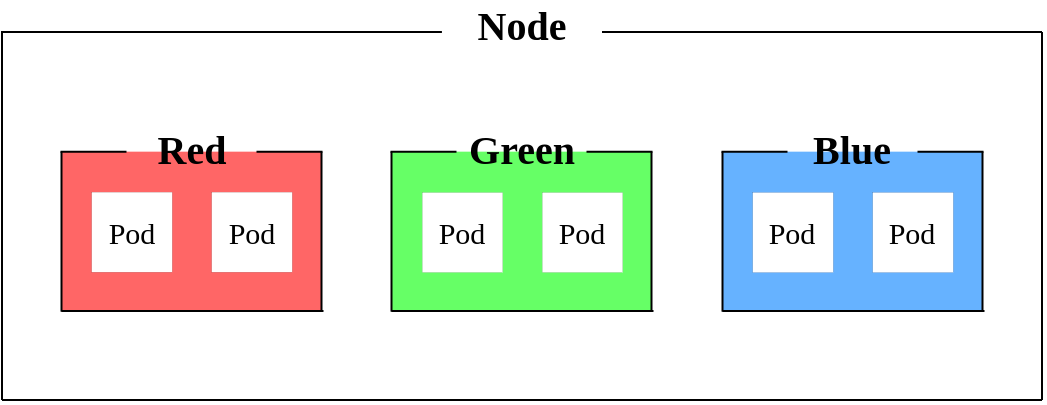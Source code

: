 <mxfile version="18.0.2" type="github" pages="2">
  <diagram id="v8R6VN3daj33qXkN_VN0" name="Namespace">
    <mxGraphModel dx="1422" dy="762" grid="1" gridSize="4" guides="1" tooltips="1" connect="1" arrows="1" fold="1" page="1" pageScale="1" pageWidth="827" pageHeight="1169" math="0" shadow="0">
      <root>
        <mxCell id="0" />
        <mxCell id="1" parent="0" />
        <mxCell id="B3y75TT9v0BTKmDL6PNu-1" value="&lt;b&gt;Node&lt;/b&gt;" style="rounded=0;whiteSpace=wrap;html=1;fillColor=#FFFFFF;strokeColor=none;fontSize=20;fontFamily=맑은 고딕;labelPosition=center;verticalLabelPosition=top;align=center;verticalAlign=bottom;spacingBottom=-11;" parent="1" vertex="1">
          <mxGeometry x="80" y="120" width="520" height="184" as="geometry" />
        </mxCell>
        <mxCell id="B3y75TT9v0BTKmDL6PNu-2" value="&lt;b&gt;Red&lt;/b&gt;" style="rounded=0;whiteSpace=wrap;html=1;fontSize=20;fillColor=#FF6666;strokeColor=none;labelPosition=center;verticalLabelPosition=top;align=center;verticalAlign=bottom;spacingBottom=-13;fontFamily=맑은 고딕;" parent="1" vertex="1">
          <mxGeometry x="109.75" y="179.83" width="130" height="80" as="geometry" />
        </mxCell>
        <mxCell id="B3y75TT9v0BTKmDL6PNu-3" value="" style="endArrow=none;html=1;rounded=0;fontFamily=맑은 고딕;fontSize=15;fontColor=#000000;strokeColor=#000000;strokeWidth=1;entryX=1;entryY=0;entryDx=0;entryDy=0;exitX=1;exitY=1;exitDx=0;exitDy=0;" parent="1" source="B3y75TT9v0BTKmDL6PNu-2" target="B3y75TT9v0BTKmDL6PNu-2" edge="1">
          <mxGeometry width="50" height="50" relative="1" as="geometry">
            <mxPoint x="199.25" y="379.83" as="sourcePoint" />
            <mxPoint x="199.25" y="339.83" as="targetPoint" />
          </mxGeometry>
        </mxCell>
        <mxCell id="B3y75TT9v0BTKmDL6PNu-4" value="" style="endArrow=none;html=1;rounded=0;fontFamily=맑은 고딕;fontSize=15;fontColor=#000000;strokeColor=#000000;strokeWidth=1;exitX=1;exitY=1;exitDx=0;exitDy=0;entryX=0;entryY=1;entryDx=0;entryDy=0;" parent="1" edge="1">
          <mxGeometry width="50" height="50" relative="1" as="geometry">
            <mxPoint x="240.75" y="259.49" as="sourcePoint" />
            <mxPoint x="109.75" y="259.49" as="targetPoint" />
          </mxGeometry>
        </mxCell>
        <mxCell id="B3y75TT9v0BTKmDL6PNu-5" value="" style="endArrow=none;html=1;rounded=0;fontFamily=맑은 고딕;fontSize=15;fontColor=#000000;strokeColor=#000000;strokeWidth=1;exitX=0;exitY=0;exitDx=0;exitDy=0;entryX=0;entryY=1;entryDx=0;entryDy=0;" parent="1" source="B3y75TT9v0BTKmDL6PNu-2" target="B3y75TT9v0BTKmDL6PNu-2" edge="1">
          <mxGeometry width="50" height="50" relative="1" as="geometry">
            <mxPoint x="109.25" y="339.83" as="sourcePoint" />
            <mxPoint x="109.25" y="379.83" as="targetPoint" />
          </mxGeometry>
        </mxCell>
        <mxCell id="B3y75TT9v0BTKmDL6PNu-6" value="" style="endArrow=none;html=1;rounded=0;fontFamily=맑은 고딕;fontSize=15;fontColor=#000000;strokeColor=#000000;strokeWidth=1;startSize=6;exitX=0;exitY=0;exitDx=0;exitDy=0;entryX=0.25;entryY=0;entryDx=0;entryDy=0;" parent="1" target="B3y75TT9v0BTKmDL6PNu-2" edge="1">
          <mxGeometry width="50" height="50" relative="1" as="geometry">
            <mxPoint x="109.25" y="179.83" as="sourcePoint" />
            <mxPoint x="153.75" y="179.83" as="targetPoint" />
          </mxGeometry>
        </mxCell>
        <mxCell id="B3y75TT9v0BTKmDL6PNu-7" value="" style="endArrow=none;html=1;rounded=0;fontFamily=맑은 고딕;fontSize=15;fontColor=#000000;strokeColor=#000000;strokeWidth=1;startSize=6;entryX=0.75;entryY=0;entryDx=0;entryDy=0;" parent="1" target="B3y75TT9v0BTKmDL6PNu-2" edge="1">
          <mxGeometry width="50" height="50" relative="1" as="geometry">
            <mxPoint x="240.25" y="179.83" as="sourcePoint" />
            <mxPoint x="197.75" y="179.83" as="targetPoint" />
          </mxGeometry>
        </mxCell>
        <mxCell id="B3y75TT9v0BTKmDL6PNu-15" value="&lt;b&gt;Blue&lt;/b&gt;" style="rounded=0;whiteSpace=wrap;html=1;fontSize=20;fillColor=#66B2FF;strokeColor=none;labelPosition=center;verticalLabelPosition=top;align=center;verticalAlign=bottom;spacingBottom=-13;fontFamily=맑은 고딕;" parent="1" vertex="1">
          <mxGeometry x="440.25" y="179.83" width="130" height="80" as="geometry" />
        </mxCell>
        <mxCell id="B3y75TT9v0BTKmDL6PNu-23" value="" style="endArrow=none;html=1;rounded=0;fontFamily=맑은 고딕;fontSize=15;fontColor=#000000;strokeColor=#000000;strokeWidth=1;entryX=1;entryY=0;entryDx=0;entryDy=0;exitX=1;exitY=1;exitDx=0;exitDy=0;" parent="1" source="B3y75TT9v0BTKmDL6PNu-15" target="B3y75TT9v0BTKmDL6PNu-15" edge="1">
          <mxGeometry width="50" height="50" relative="1" as="geometry">
            <mxPoint x="529.75" y="379.83" as="sourcePoint" />
            <mxPoint x="529.75" y="339.83" as="targetPoint" />
          </mxGeometry>
        </mxCell>
        <mxCell id="B3y75TT9v0BTKmDL6PNu-24" value="" style="endArrow=none;html=1;rounded=0;fontFamily=맑은 고딕;fontSize=15;fontColor=#000000;strokeColor=#000000;strokeWidth=1;exitX=1;exitY=1;exitDx=0;exitDy=0;entryX=0;entryY=1;entryDx=0;entryDy=0;" parent="1" edge="1">
          <mxGeometry width="50" height="50" relative="1" as="geometry">
            <mxPoint x="571.25" y="259.49" as="sourcePoint" />
            <mxPoint x="440.25" y="259.49" as="targetPoint" />
          </mxGeometry>
        </mxCell>
        <mxCell id="B3y75TT9v0BTKmDL6PNu-25" value="" style="endArrow=none;html=1;rounded=0;fontFamily=맑은 고딕;fontSize=15;fontColor=#000000;strokeColor=#000000;strokeWidth=1;exitX=0;exitY=0;exitDx=0;exitDy=0;entryX=0;entryY=1;entryDx=0;entryDy=0;" parent="1" source="B3y75TT9v0BTKmDL6PNu-15" target="B3y75TT9v0BTKmDL6PNu-15" edge="1">
          <mxGeometry width="50" height="50" relative="1" as="geometry">
            <mxPoint x="439.75" y="339.83" as="sourcePoint" />
            <mxPoint x="439.75" y="379.83" as="targetPoint" />
          </mxGeometry>
        </mxCell>
        <mxCell id="B3y75TT9v0BTKmDL6PNu-26" value="" style="endArrow=none;html=1;rounded=0;fontFamily=맑은 고딕;fontSize=15;fontColor=#000000;strokeColor=#000000;strokeWidth=1;startSize=6;exitX=0;exitY=0;exitDx=0;exitDy=0;entryX=0.25;entryY=0;entryDx=0;entryDy=0;" parent="1" target="B3y75TT9v0BTKmDL6PNu-15" edge="1">
          <mxGeometry width="50" height="50" relative="1" as="geometry">
            <mxPoint x="439.75" y="179.83" as="sourcePoint" />
            <mxPoint x="466.09" y="180.0" as="targetPoint" />
            <Array as="points">
              <mxPoint x="454.75" y="179.83" />
            </Array>
          </mxGeometry>
        </mxCell>
        <mxCell id="B3y75TT9v0BTKmDL6PNu-27" value="" style="endArrow=none;html=1;rounded=0;fontFamily=맑은 고딕;fontSize=15;fontColor=#000000;strokeColor=#000000;strokeWidth=1;startSize=6;entryX=0.75;entryY=0;entryDx=0;entryDy=0;" parent="1" target="B3y75TT9v0BTKmDL6PNu-15" edge="1">
          <mxGeometry width="50" height="50" relative="1" as="geometry">
            <mxPoint x="570.75" y="179.83" as="sourcePoint" />
            <mxPoint x="556.09" y="180.0" as="targetPoint" />
          </mxGeometry>
        </mxCell>
        <mxCell id="B3y75TT9v0BTKmDL6PNu-35" value="" style="endArrow=none;html=1;rounded=0;fontFamily=맑은 고딕;fontSize=20;fontColor=#000000;startSize=6;strokeColor=#000000;strokeWidth=1;entryX=0;entryY=0;entryDx=0;entryDy=0;exitX=0;exitY=1;exitDx=0;exitDy=0;" parent="1" source="B3y75TT9v0BTKmDL6PNu-1" target="B3y75TT9v0BTKmDL6PNu-1" edge="1">
          <mxGeometry width="50" height="50" relative="1" as="geometry">
            <mxPoint x="200" y="280" as="sourcePoint" />
            <mxPoint x="250" y="230" as="targetPoint" />
          </mxGeometry>
        </mxCell>
        <mxCell id="B3y75TT9v0BTKmDL6PNu-36" value="" style="endArrow=none;html=1;rounded=0;fontFamily=맑은 고딕;fontSize=20;fontColor=#000000;startSize=6;strokeColor=#000000;strokeWidth=1;entryX=1;entryY=0;entryDx=0;entryDy=0;exitX=1;exitY=1;exitDx=0;exitDy=0;" parent="1" source="B3y75TT9v0BTKmDL6PNu-1" target="B3y75TT9v0BTKmDL6PNu-1" edge="1">
          <mxGeometry width="50" height="50" relative="1" as="geometry">
            <mxPoint x="200" y="280" as="sourcePoint" />
            <mxPoint x="250" y="230" as="targetPoint" />
            <Array as="points" />
          </mxGeometry>
        </mxCell>
        <mxCell id="B3y75TT9v0BTKmDL6PNu-37" value="" style="endArrow=none;html=1;rounded=0;fontFamily=맑은 고딕;fontSize=20;fontColor=#000000;startSize=6;strokeColor=#000000;strokeWidth=1;entryX=1;entryY=1;entryDx=0;entryDy=0;" parent="1" target="B3y75TT9v0BTKmDL6PNu-1" edge="1">
          <mxGeometry width="50" height="50" relative="1" as="geometry">
            <mxPoint x="80" y="304" as="sourcePoint" />
            <mxPoint x="480.5" y="440" as="targetPoint" />
          </mxGeometry>
        </mxCell>
        <mxCell id="B3y75TT9v0BTKmDL6PNu-38" value="" style="endArrow=none;html=1;rounded=0;fontFamily=맑은 고딕;fontSize=20;fontColor=#000000;startSize=6;strokeColor=#000000;strokeWidth=1;entryX=1;entryY=0;entryDx=0;entryDy=0;exitX=0.75;exitY=0;exitDx=0;exitDy=0;" parent="1" source="B3y75TT9v0BTKmDL6PNu-1" target="B3y75TT9v0BTKmDL6PNu-1" edge="1">
          <mxGeometry width="50" height="50" relative="1" as="geometry">
            <mxPoint x="480" y="100" as="sourcePoint" />
            <mxPoint x="480.5" y="120" as="targetPoint" />
          </mxGeometry>
        </mxCell>
        <mxCell id="B3y75TT9v0BTKmDL6PNu-39" value="" style="endArrow=none;html=1;rounded=0;fontFamily=맑은 고딕;fontSize=20;fontColor=#000000;startSize=6;strokeColor=#000000;strokeWidth=1;entryX=0;entryY=0;entryDx=0;entryDy=0;exitX=0.423;exitY=0;exitDx=0;exitDy=0;exitPerimeter=0;" parent="1" source="B3y75TT9v0BTKmDL6PNu-1" edge="1">
          <mxGeometry width="50" height="50" relative="1" as="geometry">
            <mxPoint x="190" y="120" as="sourcePoint" />
            <mxPoint x="79.5" y="120" as="targetPoint" />
          </mxGeometry>
        </mxCell>
        <mxCell id="B3y75TT9v0BTKmDL6PNu-42" value="" style="endArrow=none;html=1;rounded=0;fontFamily=맑은 고딕;fontSize=20;fontColor=#000000;startSize=6;strokeColor=#000000;strokeWidth=1;entryX=1;entryY=0;entryDx=0;entryDy=0;" parent="1" target="B3y75TT9v0BTKmDL6PNu-1" edge="1">
          <mxGeometry width="50" height="50" relative="1" as="geometry">
            <mxPoint x="380" y="120" as="sourcePoint" />
            <mxPoint x="480.5" y="120" as="targetPoint" />
          </mxGeometry>
        </mxCell>
        <mxCell id="B3y75TT9v0BTKmDL6PNu-43" value="&lt;b&gt;Green&lt;/b&gt;" style="rounded=0;whiteSpace=wrap;html=1;fontSize=20;fillColor=#66FF66;strokeColor=none;labelPosition=center;verticalLabelPosition=top;align=center;verticalAlign=bottom;spacingBottom=-13;fontFamily=맑은 고딕;" parent="1" vertex="1">
          <mxGeometry x="274.75" y="179.83" width="130" height="80" as="geometry" />
        </mxCell>
        <mxCell id="B3y75TT9v0BTKmDL6PNu-44" value="" style="endArrow=none;html=1;rounded=0;fontFamily=맑은 고딕;fontSize=15;fontColor=#000000;strokeColor=#000000;strokeWidth=1;entryX=1;entryY=0;entryDx=0;entryDy=0;exitX=1;exitY=1;exitDx=0;exitDy=0;" parent="1" source="B3y75TT9v0BTKmDL6PNu-43" target="B3y75TT9v0BTKmDL6PNu-43" edge="1">
          <mxGeometry width="50" height="50" relative="1" as="geometry">
            <mxPoint x="364.25" y="379.83" as="sourcePoint" />
            <mxPoint x="364.25" y="339.83" as="targetPoint" />
          </mxGeometry>
        </mxCell>
        <mxCell id="B3y75TT9v0BTKmDL6PNu-45" value="" style="endArrow=none;html=1;rounded=0;fontFamily=맑은 고딕;fontSize=15;fontColor=#000000;strokeColor=#000000;strokeWidth=1;exitX=1;exitY=1;exitDx=0;exitDy=0;entryX=0;entryY=1;entryDx=0;entryDy=0;" parent="1" edge="1">
          <mxGeometry width="50" height="50" relative="1" as="geometry">
            <mxPoint x="405.75" y="259.49" as="sourcePoint" />
            <mxPoint x="274.75" y="259.49" as="targetPoint" />
          </mxGeometry>
        </mxCell>
        <mxCell id="B3y75TT9v0BTKmDL6PNu-46" value="" style="endArrow=none;html=1;rounded=0;fontFamily=맑은 고딕;fontSize=15;fontColor=#000000;strokeColor=#000000;strokeWidth=1;exitX=0;exitY=0;exitDx=0;exitDy=0;entryX=0;entryY=1;entryDx=0;entryDy=0;" parent="1" source="B3y75TT9v0BTKmDL6PNu-43" target="B3y75TT9v0BTKmDL6PNu-43" edge="1">
          <mxGeometry width="50" height="50" relative="1" as="geometry">
            <mxPoint x="274.25" y="339.83" as="sourcePoint" />
            <mxPoint x="274.25" y="379.83" as="targetPoint" />
          </mxGeometry>
        </mxCell>
        <mxCell id="B3y75TT9v0BTKmDL6PNu-47" value="" style="endArrow=none;html=1;rounded=0;fontFamily=맑은 고딕;fontSize=15;fontColor=#000000;strokeColor=#000000;strokeWidth=1;startSize=6;exitX=0;exitY=0;exitDx=0;exitDy=0;entryX=0.25;entryY=0;entryDx=0;entryDy=0;" parent="1" target="B3y75TT9v0BTKmDL6PNu-43" edge="1">
          <mxGeometry width="50" height="50" relative="1" as="geometry">
            <mxPoint x="274.25" y="179.83" as="sourcePoint" />
            <mxPoint x="305" y="120" as="targetPoint" />
            <Array as="points">
              <mxPoint x="289.25" y="179.83" />
            </Array>
          </mxGeometry>
        </mxCell>
        <mxCell id="B3y75TT9v0BTKmDL6PNu-48" value="" style="endArrow=none;html=1;rounded=0;fontFamily=맑은 고딕;fontSize=15;fontColor=#000000;strokeColor=#000000;strokeWidth=1;startSize=6;entryX=0.75;entryY=0;entryDx=0;entryDy=0;" parent="1" target="B3y75TT9v0BTKmDL6PNu-43" edge="1">
          <mxGeometry width="50" height="50" relative="1" as="geometry">
            <mxPoint x="405.25" y="179.83" as="sourcePoint" />
            <mxPoint x="375" y="180" as="targetPoint" />
          </mxGeometry>
        </mxCell>
        <mxCell id="B3y75TT9v0BTKmDL6PNu-49" value="Pod" style="rounded=0;whiteSpace=wrap;html=1;glass=0;labelBackgroundColor=none;fontFamily=맑은 고딕;fontSize=15;fontColor=#000000;strokeColor=#000000;strokeWidth=0;fillColor=#FFFFFF;" parent="1" vertex="1">
          <mxGeometry x="124.62" y="199.83" width="40.25" height="40" as="geometry" />
        </mxCell>
        <mxCell id="B3y75TT9v0BTKmDL6PNu-50" value="Pod" style="rounded=0;whiteSpace=wrap;html=1;glass=0;labelBackgroundColor=none;fontFamily=맑은 고딕;fontSize=15;fontColor=#000000;strokeColor=#000000;strokeWidth=0;fillColor=#FFFFFF;" parent="1" vertex="1">
          <mxGeometry x="184.62" y="199.83" width="40.25" height="40" as="geometry" />
        </mxCell>
        <mxCell id="B3y75TT9v0BTKmDL6PNu-51" value="Pod" style="rounded=0;whiteSpace=wrap;html=1;glass=0;labelBackgroundColor=none;fontFamily=맑은 고딕;fontSize=15;fontColor=#000000;strokeColor=#000000;strokeWidth=0;fillColor=#FFFFFF;" parent="1" vertex="1">
          <mxGeometry x="289.88" y="200" width="40.25" height="40" as="geometry" />
        </mxCell>
        <mxCell id="B3y75TT9v0BTKmDL6PNu-52" value="Pod" style="rounded=0;whiteSpace=wrap;html=1;glass=0;labelBackgroundColor=none;fontFamily=맑은 고딕;fontSize=15;fontColor=#000000;strokeColor=#000000;strokeWidth=0;fillColor=#FFFFFF;" parent="1" vertex="1">
          <mxGeometry x="349.88" y="200" width="40.25" height="40" as="geometry" />
        </mxCell>
        <mxCell id="B3y75TT9v0BTKmDL6PNu-53" value="Pod" style="rounded=0;whiteSpace=wrap;html=1;glass=0;labelBackgroundColor=none;fontFamily=맑은 고딕;fontSize=15;fontColor=#000000;strokeColor=#000000;strokeWidth=0;fillColor=#FFFFFF;" parent="1" vertex="1">
          <mxGeometry x="455.13" y="200" width="40.25" height="40" as="geometry" />
        </mxCell>
        <mxCell id="B3y75TT9v0BTKmDL6PNu-54" value="Pod" style="rounded=0;whiteSpace=wrap;html=1;glass=0;labelBackgroundColor=none;fontFamily=맑은 고딕;fontSize=15;fontColor=#000000;strokeColor=#000000;strokeWidth=0;fillColor=#FFFFFF;" parent="1" vertex="1">
          <mxGeometry x="515.13" y="200" width="40.25" height="40" as="geometry" />
        </mxCell>
      </root>
    </mxGraphModel>
  </diagram>
  <diagram id="jWiaDIFcxtbjYrEgSo1J" name="Pod">
    <mxGraphModel dx="981" dy="526" grid="1" gridSize="10" guides="1" tooltips="1" connect="1" arrows="1" fold="1" page="1" pageScale="1" pageWidth="827" pageHeight="1169" math="0" shadow="0">
      <root>
        <mxCell id="0" />
        <mxCell id="1" parent="0" />
        <mxCell id="pJ9Bs41D0uefA8cdXf1T-1" value="&lt;b&gt;Node&lt;/b&gt;" style="rounded=0;whiteSpace=wrap;html=1;fillColor=#CCCCCC;strokeColor=none;fontSize=20;fontFamily=맑은 고딕;labelPosition=center;verticalLabelPosition=top;align=center;verticalAlign=bottom;spacingBottom=-11;" vertex="1" parent="1">
          <mxGeometry x="320.5" y="120" width="200" height="320" as="geometry" />
        </mxCell>
        <mxCell id="UAB4d3aV1eBXIrBZufvv-1" value="&lt;b&gt;Node&lt;/b&gt;" style="rounded=0;whiteSpace=wrap;html=1;fillColor=#CCCCCC;strokeColor=none;fontSize=20;fontFamily=맑은 고딕;labelPosition=center;verticalLabelPosition=top;align=center;verticalAlign=bottom;spacingBottom=-11;" parent="1" vertex="1">
          <mxGeometry x="80" y="120" width="200" height="320" as="geometry" />
        </mxCell>
        <mxCell id="UAB4d3aV1eBXIrBZufvv-3" value="&lt;b&gt;Pod&lt;/b&gt;" style="rounded=0;whiteSpace=wrap;html=1;fontSize=20;fillColor=#b1ddf0;strokeColor=none;labelPosition=center;verticalLabelPosition=top;align=center;verticalAlign=bottom;spacingBottom=-13;fontFamily=맑은 고딕;" parent="1" vertex="1">
          <mxGeometry x="120" y="200" width="130" height="200" as="geometry" />
        </mxCell>
        <mxCell id="UAB4d3aV1eBXIrBZufvv-33" value="" style="endArrow=none;html=1;rounded=0;fontFamily=맑은 고딕;fontSize=15;fontColor=#000000;strokeColor=#000000;strokeWidth=1;entryX=1;entryY=0;entryDx=0;entryDy=0;exitX=1;exitY=1;exitDx=0;exitDy=0;" parent="1" source="UAB4d3aV1eBXIrBZufvv-3" target="UAB4d3aV1eBXIrBZufvv-3" edge="1">
          <mxGeometry width="50" height="50" relative="1" as="geometry">
            <mxPoint x="209.5" y="400" as="sourcePoint" />
            <mxPoint x="209.5" y="360" as="targetPoint" />
          </mxGeometry>
        </mxCell>
        <mxCell id="UAB4d3aV1eBXIrBZufvv-34" value="" style="endArrow=none;html=1;rounded=0;fontFamily=맑은 고딕;fontSize=15;fontColor=#000000;strokeColor=#000000;strokeWidth=1;exitX=1;exitY=1;exitDx=0;exitDy=0;entryX=0;entryY=1;entryDx=0;entryDy=0;" parent="1" edge="1">
          <mxGeometry width="50" height="50" relative="1" as="geometry">
            <mxPoint x="250.5" y="400" as="sourcePoint" />
            <mxPoint x="119.5" y="400" as="targetPoint" />
          </mxGeometry>
        </mxCell>
        <mxCell id="UAB4d3aV1eBXIrBZufvv-35" value="" style="endArrow=none;html=1;rounded=0;fontFamily=맑은 고딕;fontSize=15;fontColor=#000000;strokeColor=#000000;strokeWidth=1;exitX=0;exitY=0;exitDx=0;exitDy=0;entryX=0;entryY=1;entryDx=0;entryDy=0;" parent="1" source="UAB4d3aV1eBXIrBZufvv-3" target="UAB4d3aV1eBXIrBZufvv-3" edge="1">
          <mxGeometry width="50" height="50" relative="1" as="geometry">
            <mxPoint x="119.5" y="360" as="sourcePoint" />
            <mxPoint x="119.5" y="400" as="targetPoint" />
          </mxGeometry>
        </mxCell>
        <mxCell id="UAB4d3aV1eBXIrBZufvv-36" value="" style="endArrow=none;html=1;rounded=0;fontFamily=맑은 고딕;fontSize=15;fontColor=#000000;strokeColor=#000000;strokeWidth=1;startSize=6;entryX=0;entryY=0;entryDx=0;entryDy=0;exitX=0;exitY=0;exitDx=0;exitDy=0;" parent="1" edge="1">
          <mxGeometry width="50" height="50" relative="1" as="geometry">
            <mxPoint x="119.5" y="200" as="sourcePoint" />
            <mxPoint x="164" y="200" as="targetPoint" />
          </mxGeometry>
        </mxCell>
        <mxCell id="UAB4d3aV1eBXIrBZufvv-38" value="" style="endArrow=none;html=1;rounded=0;fontFamily=맑은 고딕;fontSize=15;fontColor=#000000;strokeColor=#000000;strokeWidth=1;startSize=6;entryX=0;entryY=0;entryDx=0;entryDy=0;" parent="1" edge="1">
          <mxGeometry width="50" height="50" relative="1" as="geometry">
            <mxPoint x="250.5" y="200" as="sourcePoint" />
            <mxPoint x="208" y="200" as="targetPoint" />
          </mxGeometry>
        </mxCell>
        <mxCell id="UAB4d3aV1eBXIrBZufvv-39" value="&lt;font style=&quot;font-size: 15px ; line-height: 1.2&quot;&gt;&lt;b&gt;Container&lt;/b&gt;&lt;/font&gt;" style="rounded=0;whiteSpace=wrap;html=1;fontFamily=맑은 고딕;fontSize=20;fillColor=#b0e3e6;strokeColor=none;verticalAlign=bottom;labelPosition=center;verticalLabelPosition=top;align=center;spacingBottom=-10;labelBackgroundColor=none;glass=0;perimeterSpacing=0;strokeWidth=0;" parent="1" vertex="1">
          <mxGeometry x="139.96" y="279.71" width="90" height="40" as="geometry" />
        </mxCell>
        <mxCell id="UAB4d3aV1eBXIrBZufvv-40" value="APP" style="rounded=0;whiteSpace=wrap;html=1;fontFamily=맑은 고딕;fontSize=10;fillColor=#d5e8d4;strokeColor=#82b366;fontStyle=1" parent="1" vertex="1">
          <mxGeometry x="160" y="292.5" width="50" height="15" as="geometry" />
        </mxCell>
        <mxCell id="UAB4d3aV1eBXIrBZufvv-41" value="" style="endArrow=none;html=1;rounded=0;fontFamily=맑은 고딕;fontSize=15;fontColor=#000000;strokeColor=#000000;strokeWidth=1;entryX=1;entryY=0;entryDx=0;entryDy=0;exitX=1;exitY=1;exitDx=0;exitDy=0;" parent="1" source="UAB4d3aV1eBXIrBZufvv-39" target="UAB4d3aV1eBXIrBZufvv-39" edge="1">
          <mxGeometry width="50" height="50" relative="1" as="geometry">
            <mxPoint x="179.96" y="349.71" as="sourcePoint" />
            <mxPoint x="229.96" y="299.71" as="targetPoint" />
          </mxGeometry>
        </mxCell>
        <mxCell id="UAB4d3aV1eBXIrBZufvv-42" value="" style="endArrow=none;html=1;rounded=0;fontFamily=맑은 고딕;fontSize=15;fontColor=#000000;strokeColor=#000000;strokeWidth=1;entryX=0;entryY=1;entryDx=0;entryDy=0;exitX=1;exitY=1;exitDx=0;exitDy=0;" parent="1" edge="1">
          <mxGeometry width="50" height="50" relative="1" as="geometry">
            <mxPoint x="230.46" y="319.71" as="sourcePoint" />
            <mxPoint x="139.46" y="319.71" as="targetPoint" />
          </mxGeometry>
        </mxCell>
        <mxCell id="UAB4d3aV1eBXIrBZufvv-43" value="" style="endArrow=none;html=1;rounded=0;fontFamily=맑은 고딕;fontSize=15;fontColor=#000000;strokeColor=#000000;strokeWidth=1;entryX=0;entryY=1;entryDx=0;entryDy=0;exitX=0;exitY=0;exitDx=0;exitDy=0;" parent="1" source="UAB4d3aV1eBXIrBZufvv-39" target="UAB4d3aV1eBXIrBZufvv-39" edge="1">
          <mxGeometry width="50" height="50" relative="1" as="geometry">
            <mxPoint x="239.96" y="329.71" as="sourcePoint" />
            <mxPoint x="149.96" y="329.71" as="targetPoint" />
          </mxGeometry>
        </mxCell>
        <mxCell id="UAB4d3aV1eBXIrBZufvv-44" value="" style="endArrow=none;html=1;rounded=0;fontFamily=맑은 고딕;fontSize=15;fontColor=#000000;strokeColor=#000000;strokeWidth=1;startSize=6;" parent="1" edge="1">
          <mxGeometry width="50" height="50" relative="1" as="geometry">
            <mxPoint x="139.46" y="279.71" as="sourcePoint" />
            <mxPoint x="149.96" y="279.71" as="targetPoint" />
          </mxGeometry>
        </mxCell>
        <mxCell id="UAB4d3aV1eBXIrBZufvv-45" value="" style="endArrow=none;html=1;rounded=0;fontFamily=맑은 고딕;fontSize=15;fontColor=#000000;strokeColor=#000000;strokeWidth=1;startSize=6;" parent="1" edge="1">
          <mxGeometry width="50" height="50" relative="1" as="geometry">
            <mxPoint x="219.96" y="279.71" as="sourcePoint" />
            <mxPoint x="230.46" y="279.71" as="targetPoint" />
          </mxGeometry>
        </mxCell>
        <mxCell id="UAB4d3aV1eBXIrBZufvv-46" value="&lt;b&gt;Pod&lt;/b&gt;" style="rounded=0;whiteSpace=wrap;html=1;fontSize=20;fillColor=#b1ddf0;strokeColor=none;labelPosition=center;verticalLabelPosition=top;align=center;verticalAlign=bottom;spacingBottom=-13;fontFamily=맑은 고딕;" parent="1" vertex="1">
          <mxGeometry x="355.46" y="200" width="130" height="200" as="geometry" />
        </mxCell>
        <mxCell id="UAB4d3aV1eBXIrBZufvv-47" value="&lt;font style=&quot;font-size: 15px ; line-height: 1.2&quot;&gt;&lt;b&gt;Container&lt;/b&gt;&lt;/font&gt;" style="rounded=0;whiteSpace=wrap;html=1;fontFamily=맑은 고딕;fontSize=20;fillColor=#b0e3e6;strokeColor=none;verticalAlign=bottom;labelPosition=center;verticalLabelPosition=top;align=center;spacingBottom=-10;labelBackgroundColor=none;glass=0;perimeterSpacing=0;strokeWidth=0;" parent="1" vertex="1">
          <mxGeometry x="374.96" y="320" width="90" height="40" as="geometry" />
        </mxCell>
        <mxCell id="UAB4d3aV1eBXIrBZufvv-48" value="APP" style="rounded=0;whiteSpace=wrap;html=1;fontFamily=맑은 고딕;fontSize=10;fillColor=#d5e8d4;strokeColor=#82b366;fontStyle=1" parent="1" vertex="1">
          <mxGeometry x="395.46" y="332.5" width="50" height="15" as="geometry" />
        </mxCell>
        <mxCell id="UAB4d3aV1eBXIrBZufvv-49" value="" style="endArrow=none;html=1;rounded=0;fontFamily=맑은 고딕;fontSize=15;fontColor=#000000;strokeColor=#000000;strokeWidth=1;entryX=1;entryY=0;entryDx=0;entryDy=0;exitX=1;exitY=1;exitDx=0;exitDy=0;" parent="1" source="UAB4d3aV1eBXIrBZufvv-47" target="UAB4d3aV1eBXIrBZufvv-47" edge="1">
          <mxGeometry width="50" height="50" relative="1" as="geometry">
            <mxPoint x="414.96" y="390" as="sourcePoint" />
            <mxPoint x="464.96" y="340" as="targetPoint" />
          </mxGeometry>
        </mxCell>
        <mxCell id="UAB4d3aV1eBXIrBZufvv-50" value="" style="endArrow=none;html=1;rounded=0;fontFamily=맑은 고딕;fontSize=15;fontColor=#000000;strokeColor=#000000;strokeWidth=1;entryX=0;entryY=1;entryDx=0;entryDy=0;exitX=1;exitY=1;exitDx=0;exitDy=0;" parent="1" edge="1">
          <mxGeometry width="50" height="50" relative="1" as="geometry">
            <mxPoint x="465.46" y="360" as="sourcePoint" />
            <mxPoint x="374.46" y="360" as="targetPoint" />
          </mxGeometry>
        </mxCell>
        <mxCell id="UAB4d3aV1eBXIrBZufvv-51" value="" style="endArrow=none;html=1;rounded=0;fontFamily=맑은 고딕;fontSize=15;fontColor=#000000;strokeColor=#000000;strokeWidth=1;entryX=0;entryY=1;entryDx=0;entryDy=0;exitX=0;exitY=0;exitDx=0;exitDy=0;" parent="1" source="UAB4d3aV1eBXIrBZufvv-47" target="UAB4d3aV1eBXIrBZufvv-47" edge="1">
          <mxGeometry width="50" height="50" relative="1" as="geometry">
            <mxPoint x="474.96" y="370" as="sourcePoint" />
            <mxPoint x="384.96" y="370" as="targetPoint" />
          </mxGeometry>
        </mxCell>
        <mxCell id="UAB4d3aV1eBXIrBZufvv-52" value="" style="endArrow=none;html=1;rounded=0;fontFamily=맑은 고딕;fontSize=15;fontColor=#000000;strokeColor=#000000;strokeWidth=1;startSize=6;" parent="1" edge="1">
          <mxGeometry width="50" height="50" relative="1" as="geometry">
            <mxPoint x="374.46" y="320" as="sourcePoint" />
            <mxPoint x="384.96" y="320" as="targetPoint" />
          </mxGeometry>
        </mxCell>
        <mxCell id="UAB4d3aV1eBXIrBZufvv-53" value="" style="endArrow=none;html=1;rounded=0;fontFamily=맑은 고딕;fontSize=15;fontColor=#000000;strokeColor=#000000;strokeWidth=1;startSize=6;" parent="1" edge="1">
          <mxGeometry width="50" height="50" relative="1" as="geometry">
            <mxPoint x="454.96" y="320" as="sourcePoint" />
            <mxPoint x="465.46" y="320" as="targetPoint" />
          </mxGeometry>
        </mxCell>
        <mxCell id="UAB4d3aV1eBXIrBZufvv-54" value="" style="endArrow=none;html=1;rounded=0;fontFamily=맑은 고딕;fontSize=15;fontColor=#000000;strokeColor=#000000;strokeWidth=1;entryX=1;entryY=0;entryDx=0;entryDy=0;exitX=1;exitY=1;exitDx=0;exitDy=0;" parent="1" source="UAB4d3aV1eBXIrBZufvv-46" target="UAB4d3aV1eBXIrBZufvv-46" edge="1">
          <mxGeometry width="50" height="50" relative="1" as="geometry">
            <mxPoint x="444.96" y="400" as="sourcePoint" />
            <mxPoint x="444.96" y="360" as="targetPoint" />
          </mxGeometry>
        </mxCell>
        <mxCell id="UAB4d3aV1eBXIrBZufvv-55" value="" style="endArrow=none;html=1;rounded=0;fontFamily=맑은 고딕;fontSize=15;fontColor=#000000;strokeColor=#000000;strokeWidth=1;exitX=1;exitY=1;exitDx=0;exitDy=0;entryX=0;entryY=1;entryDx=0;entryDy=0;" parent="1" edge="1">
          <mxGeometry width="50" height="50" relative="1" as="geometry">
            <mxPoint x="485.96" y="400" as="sourcePoint" />
            <mxPoint x="354.96" y="400" as="targetPoint" />
          </mxGeometry>
        </mxCell>
        <mxCell id="UAB4d3aV1eBXIrBZufvv-56" value="" style="endArrow=none;html=1;rounded=0;fontFamily=맑은 고딕;fontSize=15;fontColor=#000000;strokeColor=#000000;strokeWidth=1;exitX=0;exitY=0;exitDx=0;exitDy=0;entryX=0;entryY=1;entryDx=0;entryDy=0;" parent="1" source="UAB4d3aV1eBXIrBZufvv-46" target="UAB4d3aV1eBXIrBZufvv-46" edge="1">
          <mxGeometry width="50" height="50" relative="1" as="geometry">
            <mxPoint x="354.96" y="360" as="sourcePoint" />
            <mxPoint x="354.96" y="400" as="targetPoint" />
          </mxGeometry>
        </mxCell>
        <mxCell id="UAB4d3aV1eBXIrBZufvv-57" value="" style="endArrow=none;html=1;rounded=0;fontFamily=맑은 고딕;fontSize=15;fontColor=#000000;strokeColor=#000000;strokeWidth=1;startSize=6;entryX=0;entryY=0;entryDx=0;entryDy=0;exitX=0;exitY=0;exitDx=0;exitDy=0;" parent="1" edge="1">
          <mxGeometry width="50" height="50" relative="1" as="geometry">
            <mxPoint x="354.96" y="200" as="sourcePoint" />
            <mxPoint x="399.46" y="200" as="targetPoint" />
            <Array as="points">
              <mxPoint x="369.96" y="200" />
            </Array>
          </mxGeometry>
        </mxCell>
        <mxCell id="UAB4d3aV1eBXIrBZufvv-58" value="" style="endArrow=none;html=1;rounded=0;fontFamily=맑은 고딕;fontSize=15;fontColor=#000000;strokeColor=#000000;strokeWidth=1;startSize=6;entryX=0;entryY=0;entryDx=0;entryDy=0;" parent="1" edge="1">
          <mxGeometry width="50" height="50" relative="1" as="geometry">
            <mxPoint x="485.96" y="200" as="sourcePoint" />
            <mxPoint x="443.46" y="200" as="targetPoint" />
          </mxGeometry>
        </mxCell>
        <mxCell id="UAB4d3aV1eBXIrBZufvv-59" value="&lt;font style=&quot;font-size: 15px ; line-height: 1.2&quot;&gt;&lt;b&gt;Container&lt;/b&gt;&lt;/font&gt;" style="rounded=0;whiteSpace=wrap;html=1;fontFamily=맑은 고딕;fontSize=20;fillColor=#b0e3e6;strokeColor=none;verticalAlign=bottom;labelPosition=center;verticalLabelPosition=top;align=center;spacingBottom=-10;labelBackgroundColor=none;glass=0;perimeterSpacing=0;strokeWidth=0;" parent="1" vertex="1">
          <mxGeometry x="374.96" y="239.67" width="90" height="40" as="geometry" />
        </mxCell>
        <mxCell id="UAB4d3aV1eBXIrBZufvv-60" value="APP" style="rounded=0;whiteSpace=wrap;html=1;fontFamily=맑은 고딕;fontSize=10;fillColor=#d5e8d4;strokeColor=#82b366;fontStyle=1" parent="1" vertex="1">
          <mxGeometry x="395.46" y="252.17" width="50" height="15" as="geometry" />
        </mxCell>
        <mxCell id="UAB4d3aV1eBXIrBZufvv-61" value="" style="endArrow=none;html=1;rounded=0;fontFamily=맑은 고딕;fontSize=15;fontColor=#000000;strokeColor=#000000;strokeWidth=1;entryX=1;entryY=0;entryDx=0;entryDy=0;exitX=1;exitY=1;exitDx=0;exitDy=0;" parent="1" source="UAB4d3aV1eBXIrBZufvv-59" target="UAB4d3aV1eBXIrBZufvv-59" edge="1">
          <mxGeometry width="50" height="50" relative="1" as="geometry">
            <mxPoint x="414.96" y="309.67" as="sourcePoint" />
            <mxPoint x="464.96" y="259.67" as="targetPoint" />
          </mxGeometry>
        </mxCell>
        <mxCell id="UAB4d3aV1eBXIrBZufvv-62" value="" style="endArrow=none;html=1;rounded=0;fontFamily=맑은 고딕;fontSize=15;fontColor=#000000;strokeColor=#000000;strokeWidth=1;entryX=0;entryY=1;entryDx=0;entryDy=0;exitX=1;exitY=1;exitDx=0;exitDy=0;" parent="1" edge="1">
          <mxGeometry width="50" height="50" relative="1" as="geometry">
            <mxPoint x="465.46" y="279.67" as="sourcePoint" />
            <mxPoint x="374.46" y="279.67" as="targetPoint" />
          </mxGeometry>
        </mxCell>
        <mxCell id="UAB4d3aV1eBXIrBZufvv-63" value="" style="endArrow=none;html=1;rounded=0;fontFamily=맑은 고딕;fontSize=15;fontColor=#000000;strokeColor=#000000;strokeWidth=1;entryX=0;entryY=1;entryDx=0;entryDy=0;exitX=0;exitY=0;exitDx=0;exitDy=0;" parent="1" source="UAB4d3aV1eBXIrBZufvv-59" target="UAB4d3aV1eBXIrBZufvv-59" edge="1">
          <mxGeometry width="50" height="50" relative="1" as="geometry">
            <mxPoint x="474.96" y="289.67" as="sourcePoint" />
            <mxPoint x="384.96" y="289.67" as="targetPoint" />
          </mxGeometry>
        </mxCell>
        <mxCell id="UAB4d3aV1eBXIrBZufvv-64" value="" style="endArrow=none;html=1;rounded=0;fontFamily=맑은 고딕;fontSize=15;fontColor=#000000;strokeColor=#000000;strokeWidth=1;startSize=6;" parent="1" edge="1">
          <mxGeometry width="50" height="50" relative="1" as="geometry">
            <mxPoint x="374.46" y="239.67" as="sourcePoint" />
            <mxPoint x="384.96" y="239.67" as="targetPoint" />
          </mxGeometry>
        </mxCell>
        <mxCell id="UAB4d3aV1eBXIrBZufvv-65" value="" style="endArrow=none;html=1;rounded=0;fontFamily=맑은 고딕;fontSize=15;fontColor=#000000;strokeColor=#000000;strokeWidth=1;startSize=6;" parent="1" edge="1">
          <mxGeometry width="50" height="50" relative="1" as="geometry">
            <mxPoint x="454.96" y="239.67" as="sourcePoint" />
            <mxPoint x="465.46" y="239.67" as="targetPoint" />
          </mxGeometry>
        </mxCell>
        <mxCell id="UAB4d3aV1eBXIrBZufvv-66" value="" style="endArrow=none;html=1;rounded=0;fontFamily=맑은 고딕;fontSize=20;fontColor=#000000;startSize=6;strokeColor=#000000;strokeWidth=1;entryX=0;entryY=0;entryDx=0;entryDy=0;exitX=0;exitY=1;exitDx=0;exitDy=0;" parent="1" source="UAB4d3aV1eBXIrBZufvv-1" target="UAB4d3aV1eBXIrBZufvv-1" edge="1">
          <mxGeometry width="50" height="50" relative="1" as="geometry">
            <mxPoint x="200" y="280" as="sourcePoint" />
            <mxPoint x="250" y="230" as="targetPoint" />
          </mxGeometry>
        </mxCell>
        <mxCell id="UAB4d3aV1eBXIrBZufvv-67" value="" style="endArrow=none;html=1;rounded=0;fontFamily=맑은 고딕;fontSize=20;fontColor=#000000;startSize=6;strokeColor=#000000;strokeWidth=1;entryX=1;entryY=0;entryDx=0;entryDy=0;exitX=1;exitY=1;exitDx=0;exitDy=0;" parent="1" source="UAB4d3aV1eBXIrBZufvv-1" target="UAB4d3aV1eBXIrBZufvv-1" edge="1">
          <mxGeometry width="50" height="50" relative="1" as="geometry">
            <mxPoint x="200" y="280" as="sourcePoint" />
            <mxPoint x="250" y="230" as="targetPoint" />
          </mxGeometry>
        </mxCell>
        <mxCell id="UAB4d3aV1eBXIrBZufvv-68" value="" style="endArrow=none;html=1;rounded=0;fontFamily=맑은 고딕;fontSize=20;fontColor=#000000;startSize=6;strokeColor=#000000;strokeWidth=1;exitX=0;exitY=1;exitDx=0;exitDy=0;entryX=1;entryY=1;entryDx=0;entryDy=0;" parent="1" edge="1" target="UAB4d3aV1eBXIrBZufvv-1">
          <mxGeometry width="50" height="50" relative="1" as="geometry">
            <mxPoint x="79.5" y="440" as="sourcePoint" />
            <mxPoint x="240" y="440" as="targetPoint" />
          </mxGeometry>
        </mxCell>
        <mxCell id="UAB4d3aV1eBXIrBZufvv-69" value="" style="endArrow=none;html=1;rounded=0;fontFamily=맑은 고딕;fontSize=20;fontColor=#000000;startSize=6;strokeColor=#000000;strokeWidth=1;exitX=0.75;exitY=0;exitDx=0;exitDy=0;" parent="1" edge="1">
          <mxGeometry width="50" height="50" relative="1" as="geometry">
            <mxPoint x="210" y="120" as="sourcePoint" />
            <mxPoint x="280" y="120" as="targetPoint" />
          </mxGeometry>
        </mxCell>
        <mxCell id="UAB4d3aV1eBXIrBZufvv-70" value="" style="endArrow=none;html=1;rounded=0;fontFamily=맑은 고딕;fontSize=20;fontColor=#000000;startSize=6;strokeColor=#000000;strokeWidth=1;entryX=0;entryY=0;entryDx=0;entryDy=0;" parent="1" edge="1">
          <mxGeometry width="50" height="50" relative="1" as="geometry">
            <mxPoint x="150" y="120" as="sourcePoint" />
            <mxPoint x="79.5" y="120" as="targetPoint" />
          </mxGeometry>
        </mxCell>
        <mxCell id="UAB4d3aV1eBXIrBZufvv-71" value="&amp;lt;단일&amp;gt;" style="text;html=1;strokeColor=none;fillColor=none;align=center;verticalAlign=middle;whiteSpace=wrap;rounded=0;glass=0;labelBackgroundColor=none;fontFamily=맑은 고딕;fontSize=15;fontColor=#000000;fontStyle=1" parent="1" vertex="1">
          <mxGeometry x="155" y="400" width="60" height="30" as="geometry" />
        </mxCell>
        <mxCell id="UAB4d3aV1eBXIrBZufvv-72" value="&amp;lt;다중&amp;gt;" style="text;html=1;strokeColor=none;fillColor=none;align=center;verticalAlign=middle;whiteSpace=wrap;rounded=0;glass=0;labelBackgroundColor=none;fontFamily=맑은 고딕;fontSize=15;fontColor=#000000;fontStyle=1" parent="1" vertex="1">
          <mxGeometry x="384" y="400" width="60" height="30" as="geometry" />
        </mxCell>
        <mxCell id="pJ9Bs41D0uefA8cdXf1T-2" value="" style="endArrow=none;html=1;rounded=0;fontFamily=맑은 고딕;fontSize=20;fontColor=#000000;startSize=6;strokeColor=#000000;strokeWidth=1;exitX=0.75;exitY=0;exitDx=0;exitDy=0;" edge="1" parent="1">
          <mxGeometry width="50" height="50" relative="1" as="geometry">
            <mxPoint x="320.5" y="120" as="sourcePoint" />
            <mxPoint x="390.5" y="120" as="targetPoint" />
          </mxGeometry>
        </mxCell>
        <mxCell id="pJ9Bs41D0uefA8cdXf1T-3" value="" style="endArrow=none;html=1;rounded=0;fontFamily=맑은 고딕;fontSize=20;fontColor=#000000;startSize=6;strokeColor=#000000;strokeWidth=1;exitX=0.75;exitY=0;exitDx=0;exitDy=0;" edge="1" parent="1">
          <mxGeometry width="50" height="50" relative="1" as="geometry">
            <mxPoint x="450.5" y="120" as="sourcePoint" />
            <mxPoint x="520.5" y="120" as="targetPoint" />
          </mxGeometry>
        </mxCell>
        <mxCell id="pJ9Bs41D0uefA8cdXf1T-4" value="" style="endArrow=none;html=1;rounded=0;fontFamily=맑은 고딕;fontSize=20;fontColor=#000000;startSize=6;strokeColor=#000000;strokeWidth=1;exitX=0.75;exitY=0;exitDx=0;exitDy=0;entryX=1;entryY=1;entryDx=0;entryDy=0;" edge="1" parent="1" target="pJ9Bs41D0uefA8cdXf1T-1">
          <mxGeometry width="50" height="50" relative="1" as="geometry">
            <mxPoint x="320.5" y="440" as="sourcePoint" />
            <mxPoint x="390.5" y="440" as="targetPoint" />
          </mxGeometry>
        </mxCell>
        <mxCell id="pJ9Bs41D0uefA8cdXf1T-5" value="" style="endArrow=none;html=1;rounded=0;fontFamily=맑은 고딕;fontSize=20;fontColor=#000000;startSize=6;strokeColor=#000000;strokeWidth=1;exitX=1;exitY=0;exitDx=0;exitDy=0;entryX=1;entryY=1;entryDx=0;entryDy=0;" edge="1" parent="1" source="pJ9Bs41D0uefA8cdXf1T-1" target="pJ9Bs41D0uefA8cdXf1T-1">
          <mxGeometry width="50" height="50" relative="1" as="geometry">
            <mxPoint x="330.5" y="450" as="sourcePoint" />
            <mxPoint x="530.5" y="450" as="targetPoint" />
          </mxGeometry>
        </mxCell>
        <mxCell id="pJ9Bs41D0uefA8cdXf1T-6" value="" style="endArrow=none;html=1;rounded=0;fontFamily=맑은 고딕;fontSize=20;fontColor=#000000;startSize=6;strokeColor=#000000;strokeWidth=1;entryX=0;entryY=1;entryDx=0;entryDy=0;" edge="1" parent="1" target="pJ9Bs41D0uefA8cdXf1T-1">
          <mxGeometry width="50" height="50" relative="1" as="geometry">
            <mxPoint x="321" y="120" as="sourcePoint" />
            <mxPoint x="530.5" y="450" as="targetPoint" />
          </mxGeometry>
        </mxCell>
      </root>
    </mxGraphModel>
  </diagram>
</mxfile>
